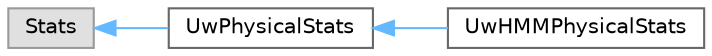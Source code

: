 digraph "Graphical Class Hierarchy"
{
 // LATEX_PDF_SIZE
  bgcolor="transparent";
  edge [fontname=Helvetica,fontsize=10,labelfontname=Helvetica,labelfontsize=10];
  node [fontname=Helvetica,fontsize=10,shape=box,height=0.2,width=0.4];
  rankdir="LR";
  Node0 [id="Node000000",label="Stats",height=0.2,width=0.4,color="grey60", fillcolor="#E0E0E0", style="filled",tooltip=" "];
  Node0 -> Node1 [id="edge156_Node000000_Node000001",dir="back",color="steelblue1",style="solid",tooltip=" "];
  Node1 [id="Node000001",label="UwPhysicalStats",height=0.2,width=0.4,color="grey40", fillcolor="white", style="filled",URL="$classUwPhysicalStats.html",tooltip=" "];
  Node1 -> Node2 [id="edge157_Node000001_Node000002",dir="back",color="steelblue1",style="solid",tooltip=" "];
  Node2 [id="Node000002",label="UwHMMPhysicalStats",height=0.2,width=0.4,color="grey40", fillcolor="white", style="filled",URL="$classUwHMMPhysicalStats.html",tooltip=" "];
}
